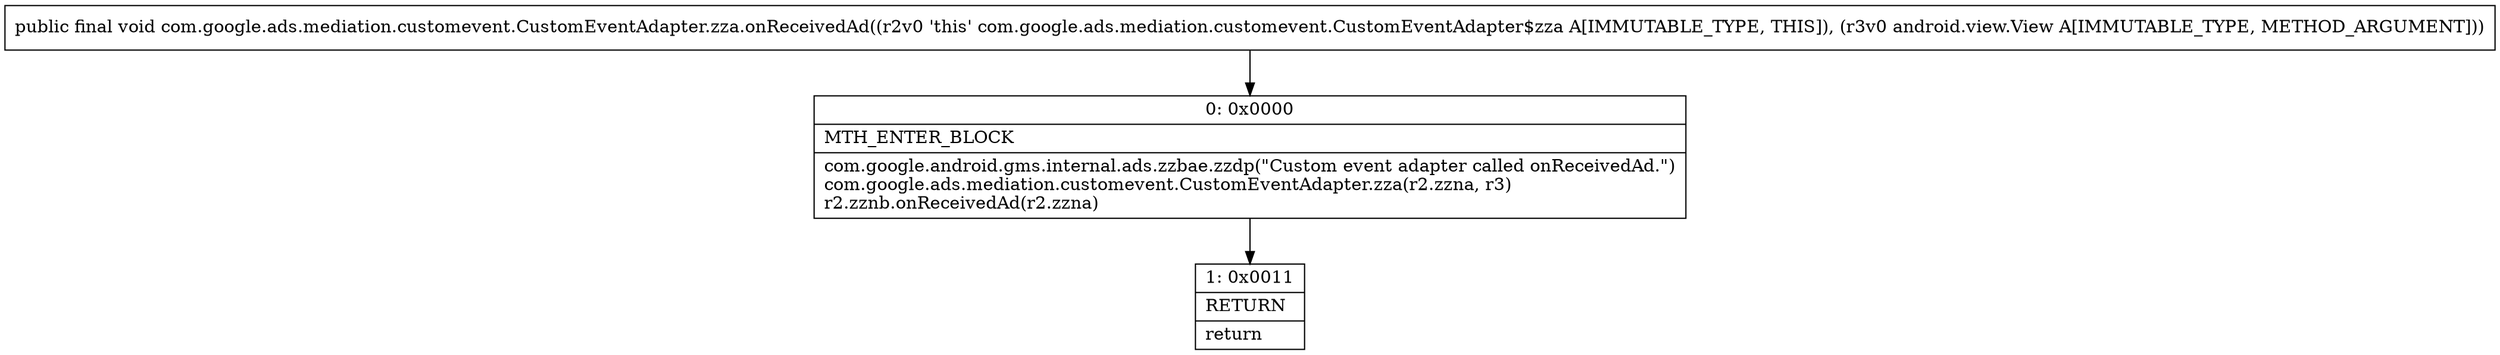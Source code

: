 digraph "CFG forcom.google.ads.mediation.customevent.CustomEventAdapter.zza.onReceivedAd(Landroid\/view\/View;)V" {
Node_0 [shape=record,label="{0\:\ 0x0000|MTH_ENTER_BLOCK\l|com.google.android.gms.internal.ads.zzbae.zzdp(\"Custom event adapter called onReceivedAd.\")\lcom.google.ads.mediation.customevent.CustomEventAdapter.zza(r2.zzna, r3)\lr2.zznb.onReceivedAd(r2.zzna)\l}"];
Node_1 [shape=record,label="{1\:\ 0x0011|RETURN\l|return\l}"];
MethodNode[shape=record,label="{public final void com.google.ads.mediation.customevent.CustomEventAdapter.zza.onReceivedAd((r2v0 'this' com.google.ads.mediation.customevent.CustomEventAdapter$zza A[IMMUTABLE_TYPE, THIS]), (r3v0 android.view.View A[IMMUTABLE_TYPE, METHOD_ARGUMENT])) }"];
MethodNode -> Node_0;
Node_0 -> Node_1;
}

